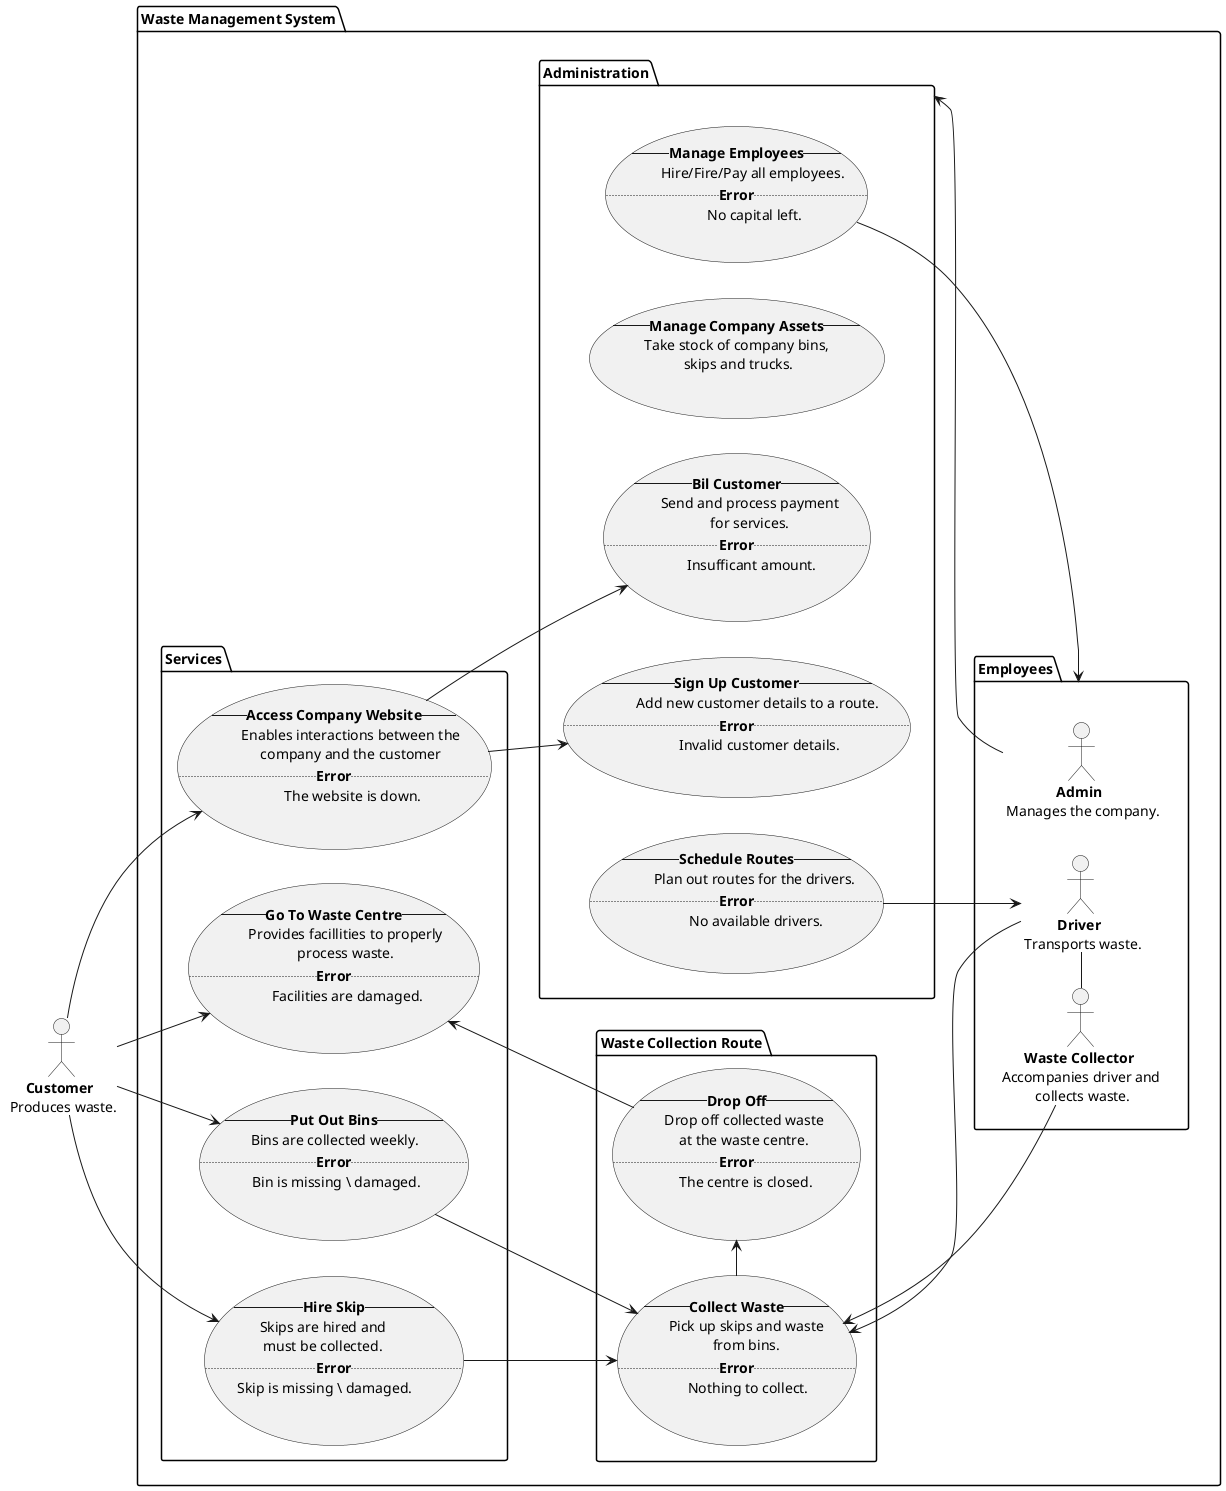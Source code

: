 @startuml

skinparam defaultTextAlignment center
left to right direction

actor Customer as "<b>Customer</b> \n Produces waste."

package WasteManagementSystem as "Waste Management System" {
	package WasteCollection as "Waste Collection Route" {
		usecase Collect as "--<b>Collect Waste--\n Pick up skips and waste \n from bins. \n..<b>Error..\n Nothing to collect."
		usecase DropOff as "--<b>Drop Off--\n Drop off collected waste \n at the waste centre. \n..<b>Error..\n The centre is closed."
	}

	package Services {
		usecase Bins as "--<b>Put Out Bins--\n Bins are collected weekly. \n..<b>Error..\n Bin is missing \ damaged."
		usecase Skip as "--<b>Hire Skip--\n Skips are hired and \n must be collected. \n..<b>Error..\n Skip is missing \ damaged."
		usecase Website as "--<b>Access Company Website--\n Enables interactions between the \n company and the customer \n..<b>Error..\n The website is down."
		usecase WasteCentre as "--<b>Go To Waste Centre--\n Provides facillities to properly \n process waste. \n..<b>Error..\n Facilities are damaged."
	}

	package Employees {
		actor Admin as "<b>Admin</b> \n Manages the company."
		actor Driver as "<b>Driver</b> \n Transports waste."
		actor WasteCollector as "<b>Waste Collector</b> \n Accompanies driver and \n collects waste."
	}

	package Administration {
		usecase ManageEmployees as "--<b>Manage Employees--\n Hire/Fire/Pay all employees. \n..<b>Error..\n No capital left."
		usecase ManageAssets as "--<b>Manage Company Assets--\n Take stock of company bins, \n skips and trucks."
		usecase Billing as "--<b>Bil Customer--\n Send and process payment \n for services. \n..<b>Error..\n Insufficant amount."
		usecase SignUp as "--<b>Sign Up Customer--\n Add new customer details to a route. \n..<b>Error..\n Invalid customer details."
		usecase ScheduleRoutes as "--<b>Schedule Routes--\n Plan out routes for the drivers. \n..<b>Error..\n No available drivers."
	}
}

' Employee relationships
WasteCollector -l- Driver

' Customer services
Customer --> Bins
Customer --> Skip
Customer --> Website
Customer --> WasteCentre
Website --> SignUp
Website --> Billing

' Waste collection pipeline
Bins --> Collect
Skip --> Collect
Collect <-- Driver
Collect <-- WasteCollector
Collect -> DropOff
WasteCentre <-- DropOff

' Administration work
Administration <-- Admin
ManageEmployees --> Employees
ScheduleRoutes --> Driver

@enduml

